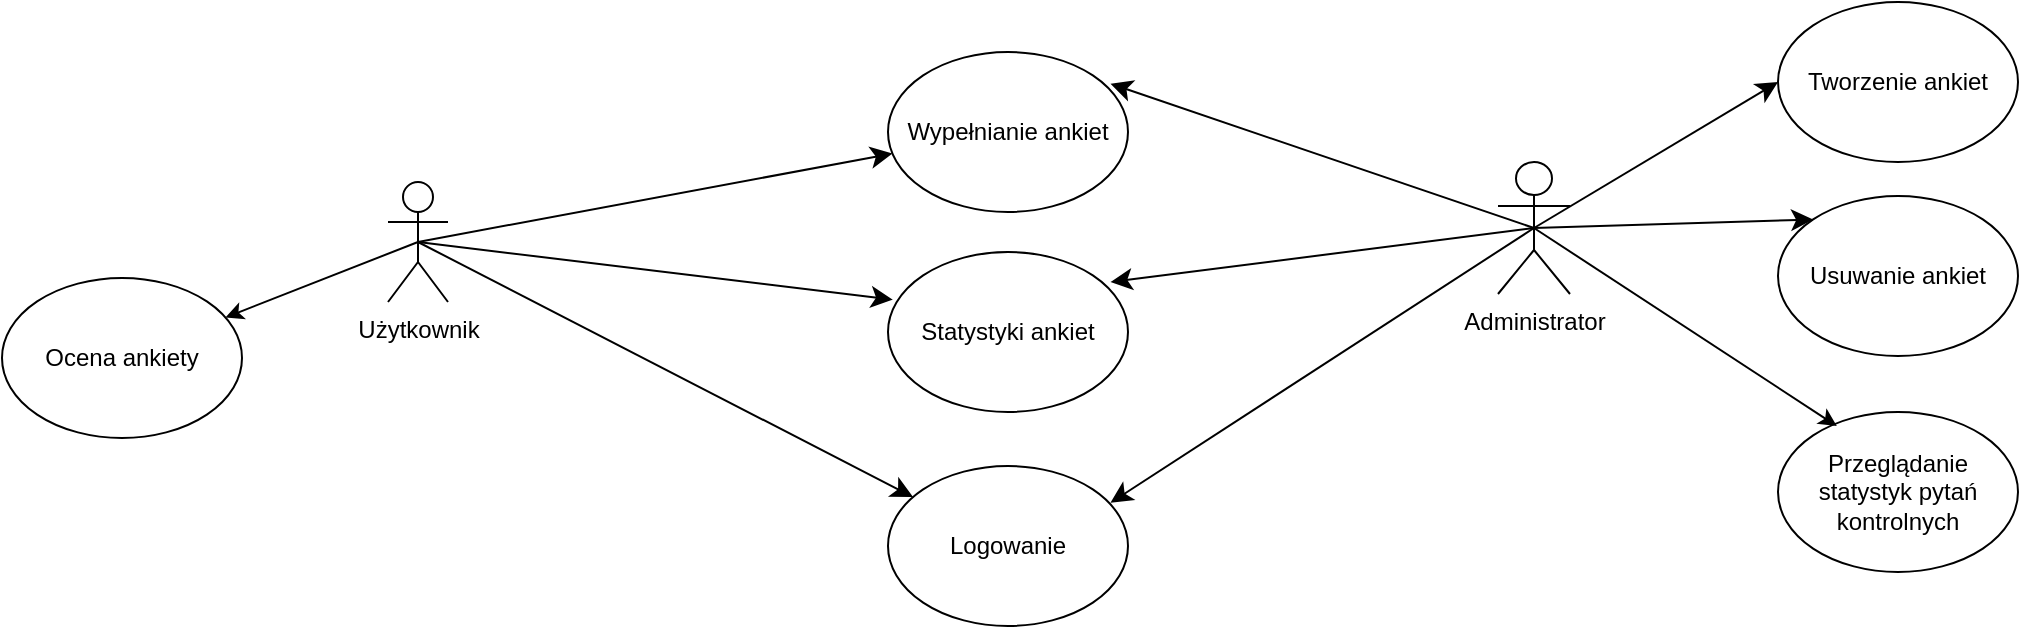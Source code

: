 <mxfile version="27.0.9">
  <diagram name="Strona-1" id="xqY9L8ijfIPU3Z0NwXGj">
    <mxGraphModel dx="1673" dy="570" grid="0" gridSize="10" guides="1" tooltips="1" connect="1" arrows="1" fold="1" page="0" pageScale="1" pageWidth="827" pageHeight="1169" math="0" shadow="0">
      <root>
        <mxCell id="0" />
        <mxCell id="1" parent="0" />
        <mxCell id="rQ2df4vWdalVbfbEbj8P-9" style="edgeStyle=none;curved=1;rounded=0;orthogonalLoop=1;jettySize=auto;html=1;exitX=0.5;exitY=0.5;exitDx=0;exitDy=0;exitPerimeter=0;fontSize=12;startSize=8;endSize=8;" parent="1" source="rQ2df4vWdalVbfbEbj8P-1" target="NiANpctDEAF9QTa-MXs2-1" edge="1">
          <mxGeometry relative="1" as="geometry">
            <mxPoint x="340" y="179" as="targetPoint" />
          </mxGeometry>
        </mxCell>
        <mxCell id="rQ2df4vWdalVbfbEbj8P-1" value="Użytkownik" style="shape=umlActor;verticalLabelPosition=bottom;verticalAlign=top;html=1;outlineConnect=0;" parent="1" vertex="1">
          <mxGeometry x="117" y="200" width="30" height="60" as="geometry" />
        </mxCell>
        <mxCell id="rQ2df4vWdalVbfbEbj8P-2" value="Administrator" style="shape=umlActor;verticalLabelPosition=bottom;verticalAlign=top;html=1;outlineConnect=0;" parent="1" vertex="1">
          <mxGeometry x="672" y="190" width="36" height="66" as="geometry" />
        </mxCell>
        <mxCell id="rQ2df4vWdalVbfbEbj8P-11" value="" style="endArrow=classic;html=1;rounded=0;fontSize=12;startSize=8;endSize=8;curved=1;exitX=0.5;exitY=0.5;exitDx=0;exitDy=0;exitPerimeter=0;entryX=0.02;entryY=0.298;entryDx=0;entryDy=0;entryPerimeter=0;" parent="1" source="rQ2df4vWdalVbfbEbj8P-1" target="NiANpctDEAF9QTa-MXs2-2" edge="1">
          <mxGeometry width="50" height="50" relative="1" as="geometry">
            <mxPoint x="381" y="415" as="sourcePoint" />
            <mxPoint x="349" y="235" as="targetPoint" />
          </mxGeometry>
        </mxCell>
        <mxCell id="rQ2df4vWdalVbfbEbj8P-14" value="" style="endArrow=classic;html=1;rounded=0;fontSize=12;startSize=8;endSize=8;curved=1;exitX=0.5;exitY=0.5;exitDx=0;exitDy=0;exitPerimeter=0;" parent="1" source="rQ2df4vWdalVbfbEbj8P-1" target="NiANpctDEAF9QTa-MXs2-3" edge="1">
          <mxGeometry width="50" height="50" relative="1" as="geometry">
            <mxPoint x="197" y="275" as="sourcePoint" />
            <mxPoint x="346" y="281" as="targetPoint" />
          </mxGeometry>
        </mxCell>
        <mxCell id="rQ2df4vWdalVbfbEbj8P-16" value="" style="endArrow=classic;html=1;rounded=0;fontSize=12;startSize=8;endSize=8;curved=1;exitX=0.5;exitY=0.5;exitDx=0;exitDy=0;exitPerimeter=0;entryX=0.927;entryY=0.198;entryDx=0;entryDy=0;entryPerimeter=0;" parent="1" source="rQ2df4vWdalVbfbEbj8P-2" target="NiANpctDEAF9QTa-MXs2-1" edge="1">
          <mxGeometry width="50" height="50" relative="1" as="geometry">
            <mxPoint x="381" y="415" as="sourcePoint" />
            <mxPoint x="344" y="381" as="targetPoint" />
          </mxGeometry>
        </mxCell>
        <mxCell id="rQ2df4vWdalVbfbEbj8P-18" value="" style="endArrow=classic;html=1;rounded=0;fontSize=12;startSize=8;endSize=8;curved=1;exitX=0.5;exitY=0.5;exitDx=0;exitDy=0;exitPerimeter=0;entryX=0.927;entryY=0.188;entryDx=0;entryDy=0;entryPerimeter=0;" parent="1" source="rQ2df4vWdalVbfbEbj8P-2" target="NiANpctDEAF9QTa-MXs2-2" edge="1">
          <mxGeometry width="50" height="50" relative="1" as="geometry">
            <mxPoint x="381" y="415" as="sourcePoint" />
            <mxPoint x="509" y="240" as="targetPoint" />
          </mxGeometry>
        </mxCell>
        <mxCell id="rQ2df4vWdalVbfbEbj8P-20" value="" style="endArrow=classic;html=1;rounded=0;fontSize=12;startSize=8;endSize=8;curved=1;exitX=0.5;exitY=0.5;exitDx=0;exitDy=0;exitPerimeter=0;entryX=0.927;entryY=0.23;entryDx=0;entryDy=0;entryPerimeter=0;" parent="1" source="rQ2df4vWdalVbfbEbj8P-2" target="NiANpctDEAF9QTa-MXs2-3" edge="1">
          <mxGeometry width="50" height="50" relative="1" as="geometry">
            <mxPoint x="381" y="415" as="sourcePoint" />
            <mxPoint x="553" y="316" as="targetPoint" />
          </mxGeometry>
        </mxCell>
        <mxCell id="NiANpctDEAF9QTa-MXs2-1" value="Wypełnianie ankiet" style="ellipse;whiteSpace=wrap;html=1;" parent="1" vertex="1">
          <mxGeometry x="367" y="135" width="120" height="80" as="geometry" />
        </mxCell>
        <mxCell id="NiANpctDEAF9QTa-MXs2-2" value="Statystyki ankiet" style="ellipse;whiteSpace=wrap;html=1;" parent="1" vertex="1">
          <mxGeometry x="367" y="235" width="120" height="80" as="geometry" />
        </mxCell>
        <mxCell id="NiANpctDEAF9QTa-MXs2-3" value="Logowanie" style="ellipse;whiteSpace=wrap;html=1;" parent="1" vertex="1">
          <mxGeometry x="367" y="342" width="120" height="80" as="geometry" />
        </mxCell>
        <mxCell id="NiANpctDEAF9QTa-MXs2-4" value="Tworzenie ankiet" style="ellipse;whiteSpace=wrap;html=1;" parent="1" vertex="1">
          <mxGeometry x="812" y="110" width="120" height="80" as="geometry" />
        </mxCell>
        <mxCell id="NiANpctDEAF9QTa-MXs2-5" value="Usuwanie ankiet" style="ellipse;whiteSpace=wrap;html=1;" parent="1" vertex="1">
          <mxGeometry x="812" y="207" width="120" height="80" as="geometry" />
        </mxCell>
        <mxCell id="NiANpctDEAF9QTa-MXs2-7" value="" style="endArrow=classic;html=1;rounded=0;fontSize=12;startSize=8;endSize=8;curved=1;exitX=0.5;exitY=0.5;exitDx=0;exitDy=0;exitPerimeter=0;entryX=0;entryY=0.5;entryDx=0;entryDy=0;" parent="1" source="rQ2df4vWdalVbfbEbj8P-2" target="NiANpctDEAF9QTa-MXs2-4" edge="1">
          <mxGeometry width="50" height="50" relative="1" as="geometry">
            <mxPoint x="825" y="266" as="sourcePoint" />
            <mxPoint x="655" y="334" as="targetPoint" />
          </mxGeometry>
        </mxCell>
        <mxCell id="NiANpctDEAF9QTa-MXs2-8" value="" style="endArrow=classic;html=1;rounded=0;fontSize=12;startSize=8;endSize=8;curved=1;entryX=0;entryY=0;entryDx=0;entryDy=0;exitX=0.5;exitY=0.5;exitDx=0;exitDy=0;exitPerimeter=0;" parent="1" source="rQ2df4vWdalVbfbEbj8P-2" target="NiANpctDEAF9QTa-MXs2-5" edge="1">
          <mxGeometry width="50" height="50" relative="1" as="geometry">
            <mxPoint x="683" y="201" as="sourcePoint" />
            <mxPoint x="929" y="231" as="targetPoint" />
          </mxGeometry>
        </mxCell>
        <mxCell id="NiANpctDEAF9QTa-MXs2-9" value="Ocena ankiety" style="ellipse;whiteSpace=wrap;html=1;" parent="1" vertex="1">
          <mxGeometry x="-76" y="248" width="120" height="80" as="geometry" />
        </mxCell>
        <mxCell id="NiANpctDEAF9QTa-MXs2-11" value="" style="endArrow=classic;html=1;rounded=0;exitX=0.5;exitY=0.5;exitDx=0;exitDy=0;exitPerimeter=0;" parent="1" source="rQ2df4vWdalVbfbEbj8P-1" target="NiANpctDEAF9QTa-MXs2-9" edge="1">
          <mxGeometry width="50" height="50" relative="1" as="geometry">
            <mxPoint x="468" y="383" as="sourcePoint" />
            <mxPoint x="518" y="333" as="targetPoint" />
          </mxGeometry>
        </mxCell>
        <mxCell id="xm_6DthlQbHBw1lYeT6U-1" value="Przeglądanie statystyk pytań kontrolnych" style="ellipse;whiteSpace=wrap;html=1;" vertex="1" parent="1">
          <mxGeometry x="812" y="315" width="120" height="80" as="geometry" />
        </mxCell>
        <mxCell id="xm_6DthlQbHBw1lYeT6U-2" value="" style="endArrow=classic;html=1;rounded=0;entryX=0.245;entryY=0.088;entryDx=0;entryDy=0;entryPerimeter=0;" edge="1" parent="1" target="xm_6DthlQbHBw1lYeT6U-1">
          <mxGeometry width="50" height="50" relative="1" as="geometry">
            <mxPoint x="690" y="223" as="sourcePoint" />
            <mxPoint x="518" y="235" as="targetPoint" />
          </mxGeometry>
        </mxCell>
      </root>
    </mxGraphModel>
  </diagram>
</mxfile>
